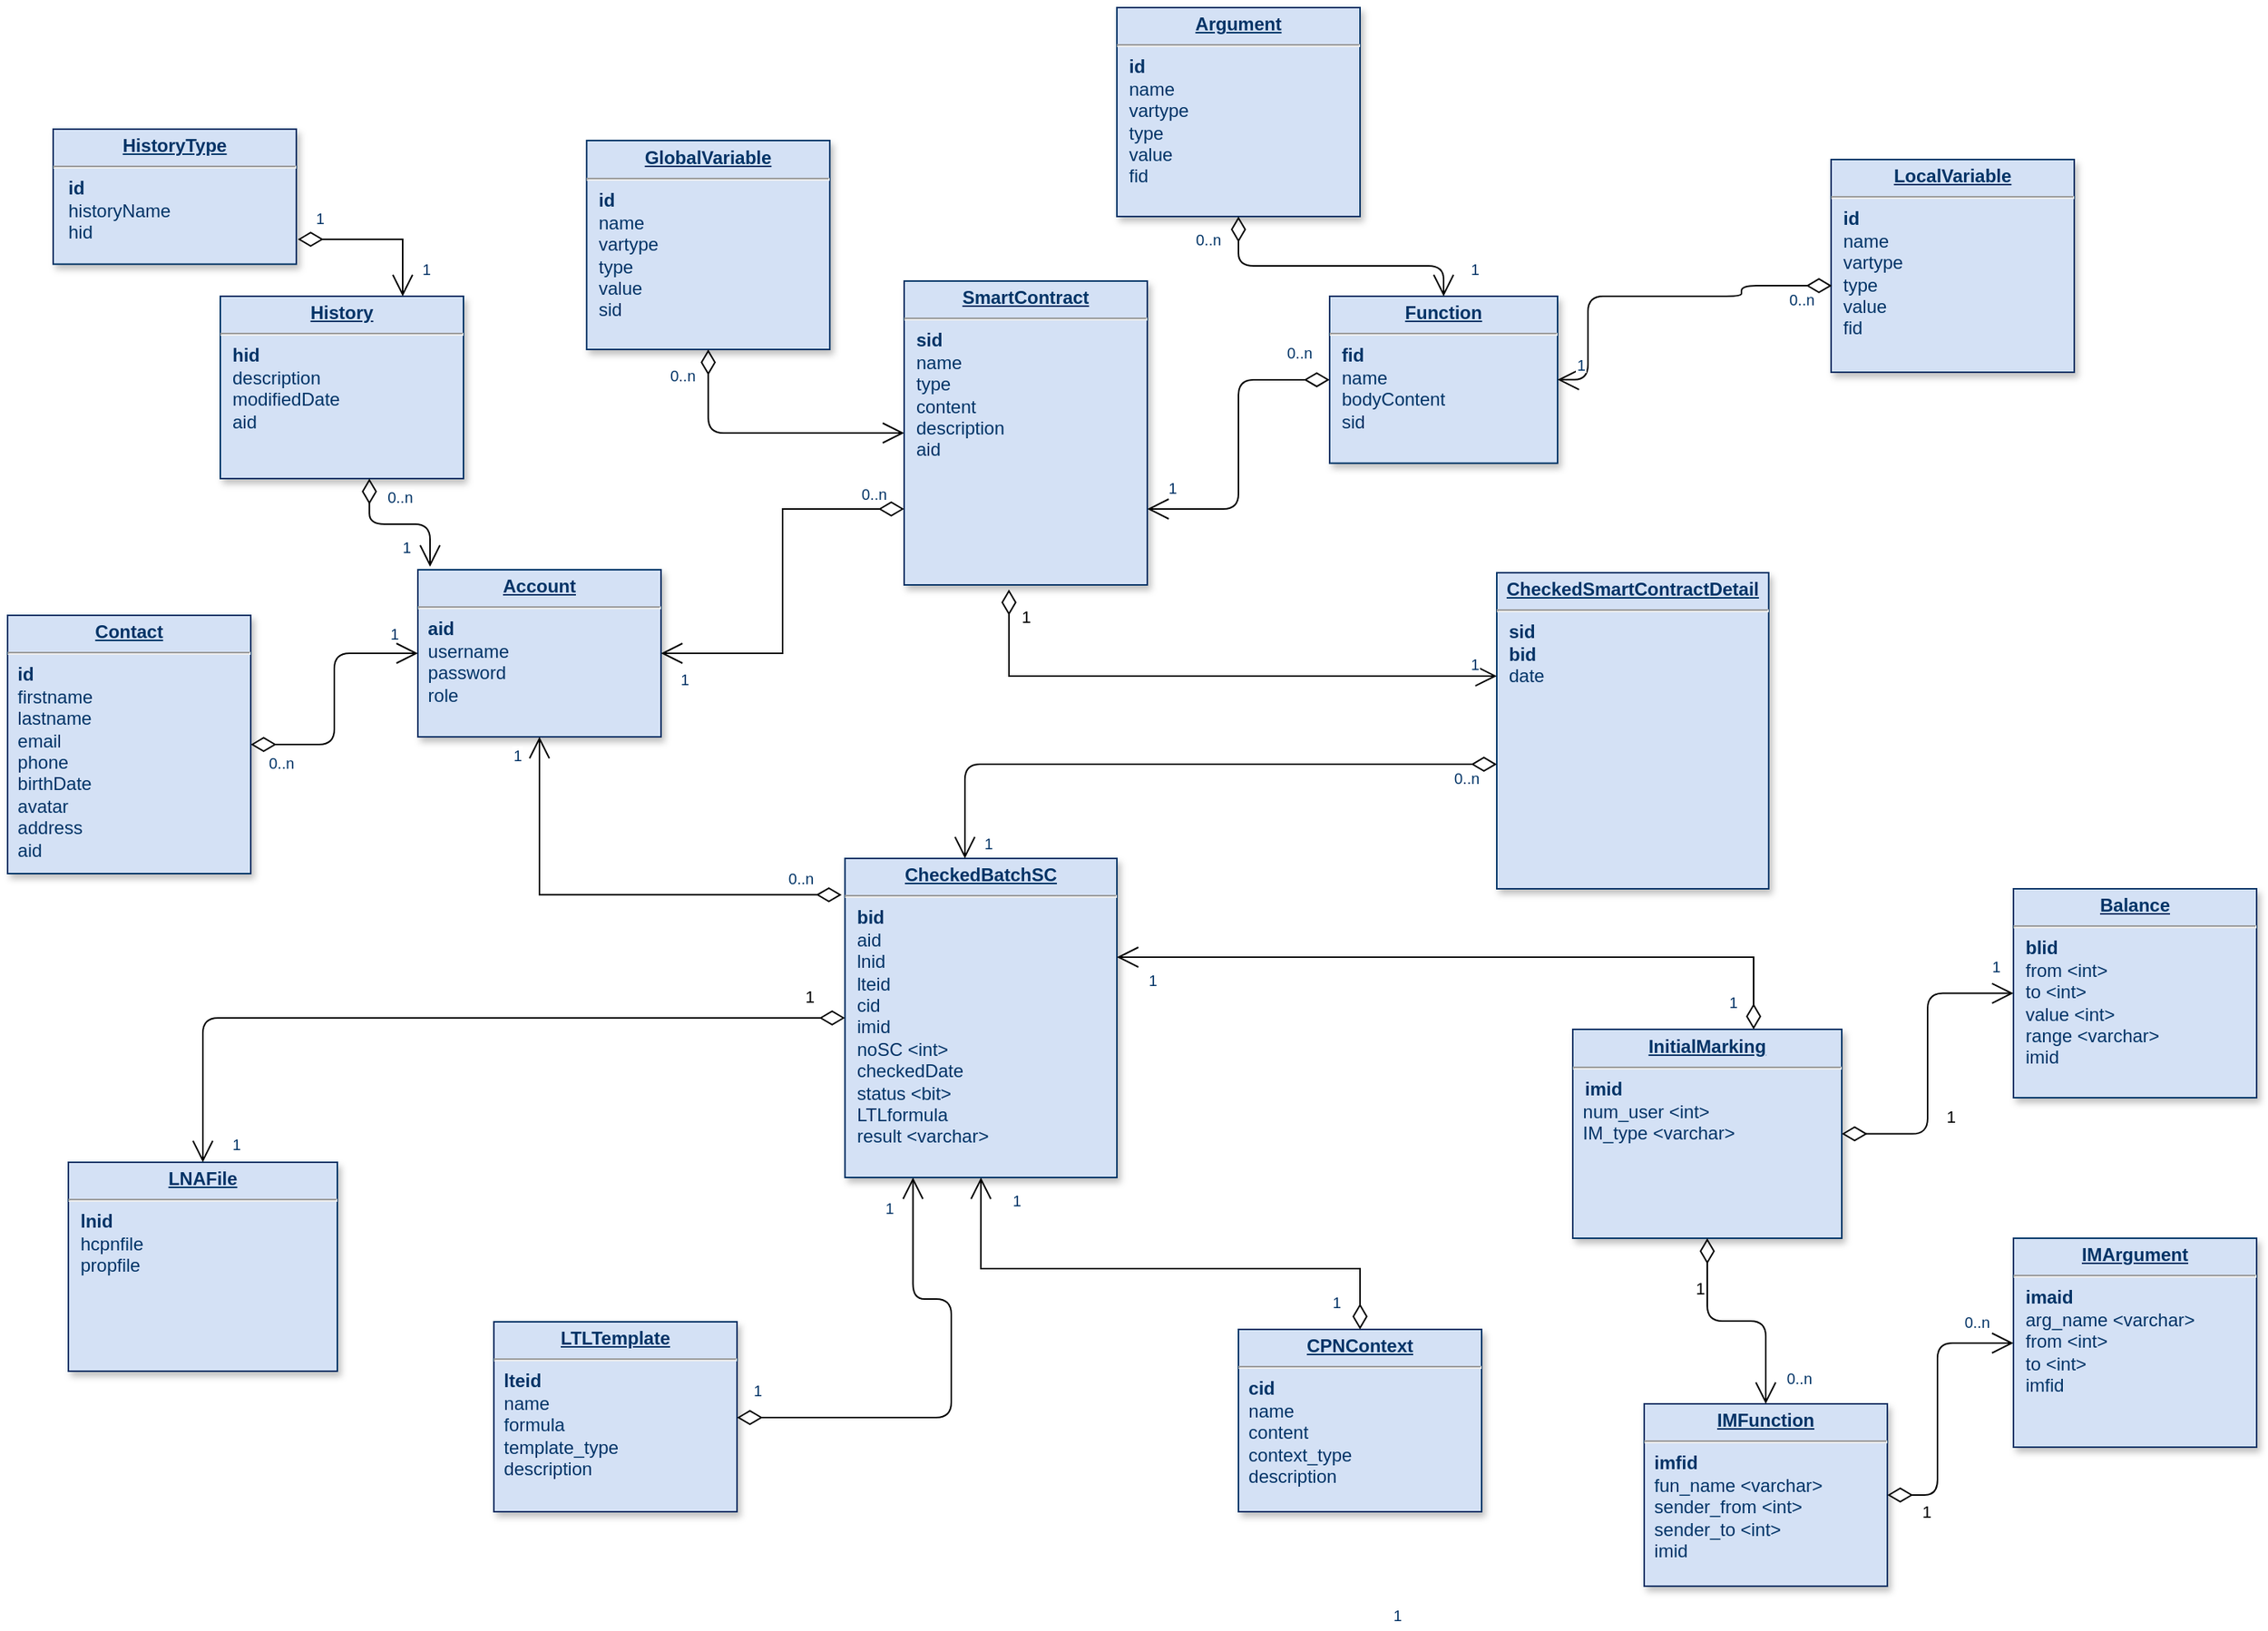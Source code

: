 <mxfile version="15.5.2" type="device"><diagram name="Page-1" id="efa7a0a1-bf9b-a30e-e6df-94a7791c09e9"><mxGraphModel dx="1673" dy="867" grid="1" gridSize="10" guides="1" tooltips="1" connect="1" arrows="1" fold="1" page="1" pageScale="1" pageWidth="826" pageHeight="1169" background="none" math="0" shadow="0"><root><mxCell id="0"/><mxCell id="1" parent="0"/><mxCell id="20" value="&lt;p style=&quot;margin: 0px ; margin-top: 4px ; text-align: center ; text-decoration: underline&quot;&gt;&lt;strong&gt;LTLTemplate&lt;/strong&gt;&lt;/p&gt;&lt;hr&gt;&lt;div&gt;&lt;b&gt;&amp;nbsp; lteid&lt;/b&gt;&lt;/div&gt;&lt;div&gt;&amp;nbsp; name&lt;/div&gt;&lt;div&gt;&amp;nbsp; formula&lt;/div&gt;&lt;div&gt;&amp;nbsp; template_type&lt;/div&gt;&lt;div&gt;&amp;nbsp; description&lt;/div&gt;" style="verticalAlign=top;align=left;overflow=fill;fontSize=12;fontFamily=Helvetica;html=1;strokeColor=#003366;shadow=1;fillColor=#D4E1F5;fontColor=#003366" parent="1" vertex="1"><mxGeometry x="370" y="875.0" width="160" height="125" as="geometry"/></mxCell><mxCell id="21" value="&lt;p style=&quot;margin: 0px ; margin-top: 4px ; text-align: center ; text-decoration: underline&quot;&gt;&lt;strong&gt;Account&lt;/strong&gt;&lt;/p&gt;&lt;hr&gt;&lt;div&gt;&amp;nbsp; &lt;b&gt;aid&lt;/b&gt;&lt;/div&gt;&lt;div&gt;&amp;nbsp; username&lt;/div&gt;&lt;div&gt;&amp;nbsp; password&lt;/div&gt;&lt;div&gt;&amp;nbsp; role&lt;br&gt;&lt;/div&gt;" style="verticalAlign=top;align=left;overflow=fill;fontSize=12;fontFamily=Helvetica;html=1;strokeColor=#003366;shadow=1;fillColor=#D4E1F5;fontColor=#003366" parent="1" vertex="1"><mxGeometry x="320" y="380" width="160" height="110" as="geometry"/></mxCell><mxCell id="25" value="&lt;p style=&quot;margin: 0px ; margin-top: 4px ; text-align: center ; text-decoration: underline&quot;&gt;&lt;strong&gt;Contact&lt;/strong&gt;&lt;/p&gt;&lt;hr&gt;&lt;div&gt;&amp;nbsp;&lt;b&gt; id&lt;/b&gt;&lt;/div&gt;&lt;div&gt;&amp;nbsp; firstname&lt;/div&gt;&lt;div&gt;&amp;nbsp; lastname&lt;/div&gt;&lt;div&gt;&amp;nbsp; email&lt;/div&gt;&lt;div&gt;&amp;nbsp; phone&lt;/div&gt;&lt;div&gt;&amp;nbsp; birthDate&lt;/div&gt;&lt;div&gt;&amp;nbsp; avatar&lt;/div&gt;&lt;div&gt;&amp;nbsp; address&lt;/div&gt;&lt;div&gt;&amp;nbsp; aid&lt;br&gt;&lt;/div&gt;" style="verticalAlign=top;align=left;overflow=fill;fontSize=12;fontFamily=Helvetica;html=1;strokeColor=#003366;shadow=1;fillColor=#D4E1F5;fontColor=#003366" parent="1" vertex="1"><mxGeometry x="50" y="410" width="160" height="170" as="geometry"/></mxCell><mxCell id="27" value="&lt;p style=&quot;margin: 0px ; margin-top: 4px ; text-align: center ; text-decoration: underline&quot;&gt;&lt;strong&gt;CPNContext&lt;br&gt;&lt;/strong&gt;&lt;/p&gt;&lt;hr&gt;&lt;div&gt;&amp;nbsp; &lt;b&gt;cid&lt;/b&gt;&lt;/div&gt;&lt;div&gt;&amp;nbsp; name&lt;/div&gt;&lt;div&gt;&amp;nbsp; content&lt;/div&gt;&lt;div&gt;&amp;nbsp; context_type&lt;/div&gt;&lt;div&gt;&amp;nbsp; description&lt;/div&gt;" style="verticalAlign=top;align=left;overflow=fill;fontSize=12;fontFamily=Helvetica;html=1;strokeColor=#003366;shadow=1;fillColor=#D4E1F5;fontColor=#003366" parent="1" vertex="1"><mxGeometry x="860" y="880" width="160" height="120" as="geometry"/></mxCell><mxCell id="28" value="&lt;p style=&quot;margin: 0px ; margin-top: 4px ; text-align: center ; text-decoration: underline&quot;&gt;&lt;strong&gt;HistoryType&lt;br&gt;&lt;/strong&gt;&lt;/p&gt;&lt;hr&gt;&lt;div&gt;&amp;nbsp;&amp;nbsp; &lt;b&gt;id&lt;/b&gt;&lt;/div&gt;&lt;div&gt;&amp;nbsp;&amp;nbsp; historyName&lt;/div&gt;&lt;div&gt;&amp;nbsp;&amp;nbsp; hid&lt;br&gt;&lt;/div&gt;" style="verticalAlign=top;align=left;overflow=fill;fontSize=12;fontFamily=Helvetica;html=1;strokeColor=#003366;shadow=1;fillColor=#D4E1F5;fontColor=#003366" parent="1" vertex="1"><mxGeometry x="80" y="90" width="160" height="88.84" as="geometry"/></mxCell><mxCell id="29" value="&lt;p style=&quot;margin: 0px ; margin-top: 4px ; text-align: center ; text-decoration: underline&quot;&gt;&lt;strong&gt;CheckedSmartContractDetail&lt;br&gt;&lt;/strong&gt;&lt;/p&gt;&lt;hr&gt;&lt;p style=&quot;margin: 0px ; margin-left: 8px&quot;&gt;&lt;b&gt;&lt;span&gt;sid&lt;/span&gt;&lt;br&gt;&lt;/b&gt;&lt;/p&gt;&lt;p style=&quot;margin: 0px 0px 0px 8px&quot;&gt;&lt;span&gt;&lt;b&gt;bid&lt;/b&gt;&lt;/span&gt;&lt;br&gt;&lt;/p&gt;&lt;p style=&quot;margin: 0px 0px 0px 8px&quot;&gt;&lt;span&gt;date&lt;/span&gt;&lt;/p&gt;&lt;p style=&quot;margin: 0px ; margin-left: 8px&quot;&gt;&lt;br&gt;&lt;/p&gt;&lt;p style=&quot;margin: 0px ; margin-left: 8px&quot;&gt;&lt;br&gt;&lt;/p&gt;" style="verticalAlign=top;align=left;overflow=fill;fontSize=12;fontFamily=Helvetica;html=1;strokeColor=#003366;shadow=1;fillColor=#D4E1F5;fontColor=#003366" parent="1" vertex="1"><mxGeometry x="1030" y="381.96" width="178.92" height="208.04" as="geometry"/></mxCell><mxCell id="31" value="&lt;p style=&quot;margin: 0px ; margin-top: 4px ; text-align: center ; text-decoration: underline&quot;&gt;&lt;strong&gt;GlobalVariable&lt;/strong&gt;&lt;/p&gt;&lt;hr&gt;&lt;p style=&quot;margin: 0px ; margin-left: 8px&quot;&gt;&lt;b&gt;id&lt;/b&gt;&lt;/p&gt;&lt;p style=&quot;margin: 0px ; margin-left: 8px&quot;&gt;name&lt;/p&gt;&lt;p style=&quot;margin: 0px ; margin-left: 8px&quot;&gt;vartype&lt;/p&gt;&lt;p style=&quot;margin: 0px ; margin-left: 8px&quot;&gt;type&lt;/p&gt;&lt;p style=&quot;margin: 0px ; margin-left: 8px&quot;&gt;value&lt;/p&gt;&lt;p style=&quot;margin: 0px ; margin-left: 8px&quot;&gt;sid&lt;br&gt;&lt;/p&gt;" style="verticalAlign=top;align=left;overflow=fill;fontSize=12;fontFamily=Helvetica;html=1;strokeColor=#003366;shadow=1;fillColor=#D4E1F5;fontColor=#003366" parent="1" vertex="1"><mxGeometry x="431.08" y="97.5" width="160" height="137.5" as="geometry"/></mxCell><mxCell id="32" value="&lt;p style=&quot;margin: 0px ; margin-top: 4px ; text-align: center ; text-decoration: underline&quot;&gt;&lt;strong&gt;LocalVariable&lt;/strong&gt;&lt;/p&gt;&lt;hr&gt;&lt;p style=&quot;margin: 0px ; margin-left: 8px&quot;&gt;&lt;b&gt;id&lt;/b&gt;&lt;/p&gt;&lt;p style=&quot;margin: 0px ; margin-left: 8px&quot;&gt;name&lt;/p&gt;&lt;p style=&quot;margin: 0px ; margin-left: 8px&quot;&gt;vartype&lt;/p&gt;&lt;p style=&quot;margin: 0px ; margin-left: 8px&quot;&gt;type&lt;/p&gt;&lt;p style=&quot;margin: 0px ; margin-left: 8px&quot;&gt;value&lt;/p&gt;&lt;p style=&quot;margin: 0px ; margin-left: 8px&quot;&gt;fid&lt;/p&gt;" style="verticalAlign=top;align=left;overflow=fill;fontSize=12;fontFamily=Helvetica;html=1;strokeColor=#003366;shadow=1;fillColor=#D4E1F5;fontColor=#003366" parent="1" vertex="1"><mxGeometry x="1250" y="110.0" width="160" height="140" as="geometry"/></mxCell><mxCell id="33" value="&lt;p style=&quot;margin: 0px ; margin-top: 4px ; text-align: center ; text-decoration: underline&quot;&gt;&lt;strong&gt;Function&lt;/strong&gt;&lt;/p&gt;&lt;hr&gt;&lt;p style=&quot;margin: 0px ; margin-left: 8px&quot;&gt;&lt;b&gt;fid&lt;/b&gt;&lt;/p&gt;&lt;p style=&quot;margin: 0px ; margin-left: 8px&quot;&gt;name&lt;/p&gt;&lt;p style=&quot;margin: 0px ; margin-left: 8px&quot;&gt;bodyContent&lt;/p&gt;&lt;p style=&quot;margin: 0px ; margin-left: 8px&quot;&gt;sid &lt;br&gt;&lt;/p&gt;" style="verticalAlign=top;align=left;overflow=fill;fontSize=12;fontFamily=Helvetica;html=1;strokeColor=#003366;shadow=1;fillColor=#D4E1F5;fontColor=#003366" parent="1" vertex="1"><mxGeometry x="920" y="200" width="150" height="109.86" as="geometry"/></mxCell><mxCell id="34" value="&lt;p style=&quot;margin: 0px ; margin-top: 4px ; text-align: center ; text-decoration: underline&quot;&gt;&lt;strong&gt;History&lt;/strong&gt;&lt;/p&gt;&lt;hr&gt;&lt;p style=&quot;margin: 0px ; margin-left: 8px&quot;&gt;&lt;b&gt;hid&lt;/b&gt;&lt;/p&gt;&lt;p style=&quot;margin: 0px ; margin-left: 8px&quot;&gt;description&lt;/p&gt;&lt;p style=&quot;margin: 0px ; margin-left: 8px&quot;&gt;modifiedDate&lt;/p&gt;&lt;p style=&quot;margin: 0px ; margin-left: 8px&quot;&gt;aid&lt;br&gt;&lt;/p&gt;" style="verticalAlign=top;align=left;overflow=fill;fontSize=12;fontFamily=Helvetica;html=1;strokeColor=#003366;shadow=1;fillColor=#D4E1F5;fontColor=#003366" parent="1" vertex="1"><mxGeometry x="190" y="200" width="160" height="120" as="geometry"/></mxCell><mxCell id="48" value="" style="endArrow=open;endSize=12;startArrow=diamondThin;startSize=14;startFill=0;edgeStyle=orthogonalEdgeStyle;rounded=0;entryX=0.5;entryY=1;entryDx=0;entryDy=0;" parent="1" source="27" target="snxH7PvsE-NsUcko8Hkh-101" edge="1"><mxGeometry x="769.36" y="450" as="geometry"><mxPoint x="769.36" y="450" as="sourcePoint"/><mxPoint x="691" y="820" as="targetPoint"/><Array as="points"><mxPoint x="940" y="840"/><mxPoint x="691" y="840"/></Array></mxGeometry></mxCell><mxCell id="49" value="1" style="resizable=0;align=left;verticalAlign=top;labelBackgroundColor=#ffffff;fontSize=10;strokeColor=#003366;shadow=1;fillColor=#D4E1F5;fontColor=#003366" parent="48" connectable="0" vertex="1"><mxGeometry x="-1" relative="1" as="geometry"><mxPoint x="-20" y="-30" as="offset"/></mxGeometry></mxCell><mxCell id="50" value="1" style="resizable=0;align=right;verticalAlign=top;labelBackgroundColor=#ffffff;fontSize=10;strokeColor=#003366;shadow=1;fillColor=#D4E1F5;fontColor=#003366" parent="48" connectable="0" vertex="1"><mxGeometry x="1" relative="1" as="geometry"><mxPoint x="28" y="3" as="offset"/></mxGeometry></mxCell><mxCell id="63" value="" style="endArrow=open;endSize=12;startArrow=diamondThin;startSize=14;startFill=0;edgeStyle=orthogonalEdgeStyle;entryX=1;entryY=0.75;entryDx=0;entryDy=0;" parent="1" source="33" target="nOqhkmewOGSFipWBsdj--130" edge="1"><mxGeometry x="479.36" y="790" as="geometry"><mxPoint x="479.36" y="790" as="sourcePoint"/><mxPoint x="639.36" y="790" as="targetPoint"/></mxGeometry></mxCell><mxCell id="64" value="0..n" style="resizable=0;align=left;verticalAlign=top;labelBackgroundColor=#ffffff;fontSize=10;strokeColor=#003366;shadow=1;fillColor=#D4E1F5;fontColor=#003366" parent="63" connectable="0" vertex="1"><mxGeometry x="-1" relative="1" as="geometry"><mxPoint x="-30" y="-30" as="offset"/></mxGeometry></mxCell><mxCell id="65" value="1" style="resizable=0;align=right;verticalAlign=top;labelBackgroundColor=#ffffff;fontSize=10;strokeColor=#003366;shadow=1;fillColor=#D4E1F5;fontColor=#003366" parent="63" connectable="0" vertex="1"><mxGeometry x="1" relative="1" as="geometry"><mxPoint x="-11.08" as="offset"/></mxGeometry></mxCell><mxCell id="66" value="" style="endArrow=open;endSize=12;startArrow=diamondThin;startSize=14;startFill=0;edgeStyle=orthogonalEdgeStyle;entryX=1;entryY=0.5;entryDx=0;entryDy=0;exitX=0.003;exitY=0.593;exitDx=0;exitDy=0;exitPerimeter=0;" parent="1" source="32" target="33" edge="1"><mxGeometry x="469.36" y="526.16" as="geometry"><mxPoint x="1090" y="310" as="sourcePoint"/><mxPoint x="980" y="1061.16" as="targetPoint"/><Array as="points"><mxPoint x="1191" y="200"/><mxPoint x="1090" y="200"/><mxPoint x="1090" y="255"/></Array></mxGeometry></mxCell><mxCell id="67" value="0..n" style="resizable=0;align=left;verticalAlign=top;labelBackgroundColor=#ffffff;fontSize=10;strokeColor=#003366;shadow=1;fillColor=#D4E1F5;fontColor=#003366" parent="66" connectable="0" vertex="1"><mxGeometry x="-1" relative="1" as="geometry"><mxPoint x="-30" y="-3" as="offset"/></mxGeometry></mxCell><mxCell id="68" value="1" style="resizable=0;align=right;verticalAlign=top;labelBackgroundColor=#ffffff;fontSize=10;strokeColor=#003366;shadow=1;fillColor=#D4E1F5;fontColor=#003366" parent="66" connectable="0" vertex="1"><mxGeometry x="1" relative="1" as="geometry"><mxPoint x="20" y="-22" as="offset"/></mxGeometry></mxCell><mxCell id="75" value="" style="endArrow=open;endSize=12;startArrow=diamondThin;startSize=14;startFill=0;edgeStyle=orthogonalEdgeStyle;exitX=0.5;exitY=1;exitDx=0;exitDy=0;" parent="1" source="31" target="nOqhkmewOGSFipWBsdj--130" edge="1"><mxGeometry x="1079.36" y="560" as="geometry"><mxPoint x="480" y="250" as="sourcePoint"/><mxPoint x="770" y="700" as="targetPoint"/><Array as="points"><mxPoint x="511" y="290"/></Array></mxGeometry></mxCell><mxCell id="76" value="0..n" style="resizable=0;align=left;verticalAlign=top;labelBackgroundColor=#ffffff;fontSize=10;strokeColor=#003366;shadow=1;fillColor=#D4E1F5;fontColor=#003366" parent="75" connectable="0" vertex="1"><mxGeometry x="-1" relative="1" as="geometry"><mxPoint x="-27" y="5" as="offset"/></mxGeometry></mxCell><mxCell id="77" value="1" style="resizable=0;align=right;verticalAlign=top;labelBackgroundColor=#ffffff;fontSize=10;strokeColor=#003366;shadow=1;fillColor=#D4E1F5;fontColor=#003366" parent="75" connectable="0" vertex="1"><mxGeometry x="1" relative="1" as="geometry"><mxPoint x="20" as="offset"/></mxGeometry></mxCell><mxCell id="90" value="" style="endArrow=open;endSize=12;startArrow=diamondThin;startSize=14;startFill=0;edgeStyle=orthogonalEdgeStyle" parent="1" source="25" target="21" edge="1"><mxGeometry x="620" y="340" as="geometry"><mxPoint x="620" y="340" as="sourcePoint"/><mxPoint x="780" y="340" as="targetPoint"/></mxGeometry></mxCell><mxCell id="91" value="0..n" style="resizable=0;align=left;verticalAlign=top;labelBackgroundColor=#ffffff;fontSize=10;strokeColor=#003366;shadow=1;fillColor=#D4E1F5;fontColor=#003366" parent="90" connectable="0" vertex="1"><mxGeometry x="-1" relative="1" as="geometry"><mxPoint x="10" as="offset"/></mxGeometry></mxCell><mxCell id="92" value="1" style="resizable=0;align=right;verticalAlign=top;labelBackgroundColor=#ffffff;fontSize=10;strokeColor=#003366;shadow=1;fillColor=#D4E1F5;fontColor=#003366" parent="90" connectable="0" vertex="1"><mxGeometry x="1" relative="1" as="geometry"><mxPoint x="-11" y="-25" as="offset"/></mxGeometry></mxCell><mxCell id="99" value="" style="endArrow=open;endSize=12;startArrow=diamondThin;startSize=14;startFill=0;edgeStyle=orthogonalEdgeStyle;entryX=0.25;entryY=1;entryDx=0;entryDy=0;" parent="1" target="snxH7PvsE-NsUcko8Hkh-101" edge="1"><mxGeometry x="369.36" y="360" as="geometry"><mxPoint x="530" y="938" as="sourcePoint"/><mxPoint x="660" y="820" as="targetPoint"/><Array as="points"><mxPoint x="671" y="938"/><mxPoint x="671" y="860"/><mxPoint x="646" y="860"/></Array></mxGeometry></mxCell><mxCell id="100" value="1" style="resizable=0;align=left;verticalAlign=top;labelBackgroundColor=#ffffff;fontSize=10;strokeColor=#003366;shadow=1;fillColor=#D4E1F5;fontColor=#003366" parent="99" connectable="0" vertex="1"><mxGeometry x="-1" relative="1" as="geometry"><mxPoint x="9" y="-30" as="offset"/></mxGeometry></mxCell><mxCell id="101" value="1" style="resizable=0;align=right;verticalAlign=top;labelBackgroundColor=#ffffff;fontSize=10;strokeColor=#003366;shadow=1;fillColor=#D4E1F5;fontColor=#003366" parent="99" connectable="0" vertex="1"><mxGeometry x="1" relative="1" as="geometry"><mxPoint x="-11" y="8" as="offset"/></mxGeometry></mxCell><mxCell id="nOqhkmewOGSFipWBsdj--115" value="" style="endArrow=open;endSize=12;startArrow=diamondThin;startSize=14;startFill=0;edgeStyle=orthogonalEdgeStyle;rounded=0;entryX=0.5;entryY=1;entryDx=0;entryDy=0;exitX=-0.012;exitY=0.114;exitDx=0;exitDy=0;exitPerimeter=0;" parent="1" source="snxH7PvsE-NsUcko8Hkh-101" target="21" edge="1"><mxGeometry x="779.36" y="460" as="geometry"><mxPoint x="590" y="550" as="sourcePoint"/><mxPoint x="890" y="530" as="targetPoint"/><Array as="points"><mxPoint x="400" y="594"/></Array></mxGeometry></mxCell><mxCell id="nOqhkmewOGSFipWBsdj--116" value="0..n" style="resizable=0;align=left;verticalAlign=top;labelBackgroundColor=#ffffff;fontSize=10;strokeColor=#003366;shadow=1;fillColor=#D4E1F5;fontColor=#003366" parent="nOqhkmewOGSFipWBsdj--115" connectable="0" vertex="1"><mxGeometry x="-1" relative="1" as="geometry"><mxPoint x="-37" y="-23" as="offset"/></mxGeometry></mxCell><mxCell id="nOqhkmewOGSFipWBsdj--117" value="1" style="resizable=0;align=right;verticalAlign=top;labelBackgroundColor=#ffffff;fontSize=10;strokeColor=#003366;shadow=1;fillColor=#D4E1F5;fontColor=#003366" parent="nOqhkmewOGSFipWBsdj--115" connectable="0" vertex="1"><mxGeometry x="1" relative="1" as="geometry"><mxPoint x="-10" as="offset"/></mxGeometry></mxCell><mxCell id="nOqhkmewOGSFipWBsdj--118" value="" style="endArrow=open;endSize=12;startArrow=diamondThin;startSize=14;startFill=0;edgeStyle=orthogonalEdgeStyle;rounded=0;exitX=1.006;exitY=0.816;exitDx=0;exitDy=0;exitPerimeter=0;entryX=0.75;entryY=0;entryDx=0;entryDy=0;" parent="1" source="28" target="34" edge="1"><mxGeometry x="429.36" y="834" as="geometry"><mxPoint x="510" y="899" as="sourcePoint"/><mxPoint x="220" y="190" as="targetPoint"/></mxGeometry></mxCell><mxCell id="nOqhkmewOGSFipWBsdj--119" value="1" style="resizable=0;align=left;verticalAlign=top;labelBackgroundColor=#ffffff;fontSize=10;strokeColor=#003366;shadow=1;fillColor=#D4E1F5;fontColor=#003366" parent="nOqhkmewOGSFipWBsdj--118" connectable="0" vertex="1"><mxGeometry x="-1" relative="1" as="geometry"><mxPoint x="10" y="-26.16" as="offset"/></mxGeometry></mxCell><mxCell id="nOqhkmewOGSFipWBsdj--120" value="1" style="resizable=0;align=right;verticalAlign=top;labelBackgroundColor=#ffffff;fontSize=10;strokeColor=#003366;shadow=1;fillColor=#D4E1F5;fontColor=#003366" parent="nOqhkmewOGSFipWBsdj--118" connectable="0" vertex="1"><mxGeometry x="1" relative="1" as="geometry"><mxPoint x="20" y="-30" as="offset"/></mxGeometry></mxCell><mxCell id="nOqhkmewOGSFipWBsdj--121" value="&lt;p style=&quot;margin: 0px ; margin-top: 4px ; text-align: center ; text-decoration: underline&quot;&gt;&lt;strong&gt;Argument&lt;/strong&gt;&lt;/p&gt;&lt;hr&gt;&lt;p style=&quot;margin: 0px ; margin-left: 8px&quot;&gt;&lt;b&gt;id&lt;/b&gt;&lt;/p&gt;&lt;p style=&quot;margin: 0px ; margin-left: 8px&quot;&gt;name&lt;/p&gt;&lt;p style=&quot;margin: 0px ; margin-left: 8px&quot;&gt;vartype&lt;/p&gt;&lt;p style=&quot;margin: 0px ; margin-left: 8px&quot;&gt;type&lt;/p&gt;&lt;p style=&quot;margin: 0px ; margin-left: 8px&quot;&gt;value&lt;/p&gt;&lt;p style=&quot;margin: 0px ; margin-left: 8px&quot;&gt;fid&lt;br&gt;&lt;/p&gt;" style="verticalAlign=top;align=left;overflow=fill;fontSize=12;fontFamily=Helvetica;html=1;strokeColor=#003366;shadow=1;fillColor=#D4E1F5;fontColor=#003366" parent="1" vertex="1"><mxGeometry x="780" y="10" width="160" height="137.5" as="geometry"/></mxCell><mxCell id="nOqhkmewOGSFipWBsdj--122" value="" style="endArrow=open;endSize=12;startArrow=diamondThin;startSize=14;startFill=0;edgeStyle=orthogonalEdgeStyle;exitX=0.5;exitY=1;exitDx=0;exitDy=0;entryX=0.5;entryY=0;entryDx=0;entryDy=0;" parent="1" source="nOqhkmewOGSFipWBsdj--121" edge="1" target="33"><mxGeometry x="1089.36" y="570" as="geometry"><mxPoint x="930" y="971.3" as="sourcePoint"/><mxPoint x="945" y="290" as="targetPoint"/><Array as="points"><mxPoint x="860" y="180"/><mxPoint x="995" y="180"/></Array></mxGeometry></mxCell><mxCell id="nOqhkmewOGSFipWBsdj--123" value="0..n" style="resizable=0;align=left;verticalAlign=top;labelBackgroundColor=#ffffff;fontSize=10;strokeColor=#003366;shadow=1;fillColor=#D4E1F5;fontColor=#003366" parent="nOqhkmewOGSFipWBsdj--122" connectable="0" vertex="1"><mxGeometry x="-1" relative="1" as="geometry"><mxPoint x="-30" y="3" as="offset"/></mxGeometry></mxCell><mxCell id="nOqhkmewOGSFipWBsdj--124" value="1" style="resizable=0;align=right;verticalAlign=top;labelBackgroundColor=#ffffff;fontSize=10;strokeColor=#003366;shadow=1;fillColor=#D4E1F5;fontColor=#003366" parent="nOqhkmewOGSFipWBsdj--122" connectable="0" vertex="1"><mxGeometry x="1" relative="1" as="geometry"><mxPoint x="25" y="-30" as="offset"/></mxGeometry></mxCell><mxCell id="nOqhkmewOGSFipWBsdj--130" value="&lt;p style=&quot;margin: 0px ; margin-top: 4px ; text-align: center ; text-decoration: underline&quot;&gt;&lt;strong&gt;SmartContract&lt;br&gt;&lt;/strong&gt;&lt;/p&gt;&lt;hr&gt;&lt;p style=&quot;margin: 0px ; margin-left: 8px&quot;&gt;&lt;b&gt;sid&lt;/b&gt;&lt;/p&gt;&lt;p style=&quot;margin: 0px ; margin-left: 8px&quot;&gt;name&lt;/p&gt;&lt;p style=&quot;margin: 0px ; margin-left: 8px&quot;&gt;type&lt;/p&gt;&lt;p style=&quot;margin: 0px ; margin-left: 8px&quot;&gt;content&lt;/p&gt;&lt;p style=&quot;margin: 0px ; margin-left: 8px&quot;&gt;description&lt;/p&gt;&lt;p style=&quot;margin: 0px ; margin-left: 8px&quot;&gt;aid&lt;/p&gt;" style="verticalAlign=top;align=left;overflow=fill;fontSize=12;fontFamily=Helvetica;html=1;strokeColor=#003366;shadow=1;fillColor=#D4E1F5;fontColor=#003366" parent="1" vertex="1"><mxGeometry x="640.0" y="190.0" width="160" height="200" as="geometry"/></mxCell><mxCell id="nOqhkmewOGSFipWBsdj--131" value="1" style="endArrow=open;endSize=12;startArrow=diamondThin;startSize=14;startFill=0;edgeStyle=orthogonalEdgeStyle;rounded=0;exitX=0.431;exitY=1.015;exitDx=0;exitDy=0;exitPerimeter=0;entryX=0;entryY=0.327;entryDx=0;entryDy=0;entryPerimeter=0;" parent="1" source="nOqhkmewOGSFipWBsdj--130" target="29" edge="1"><mxGeometry as="geometry"><mxPoint x="850" y="440" as="sourcePoint"/><mxPoint x="970" y="450" as="targetPoint"/><Array as="points"><mxPoint x="709" y="450"/></Array><mxPoint x="-149" y="-11" as="offset"/></mxGeometry></mxCell><mxCell id="nOqhkmewOGSFipWBsdj--133" value="1" style="resizable=0;align=right;verticalAlign=top;labelBackgroundColor=#ffffff;fontSize=10;strokeColor=#003366;shadow=1;fillColor=#D4E1F5;fontColor=#003366" parent="nOqhkmewOGSFipWBsdj--131" connectable="0" vertex="1"><mxGeometry x="1" relative="1" as="geometry"><mxPoint x="-10" y="-20" as="offset"/></mxGeometry></mxCell><mxCell id="nOqhkmewOGSFipWBsdj--138" value="1" style="resizable=0;align=right;verticalAlign=top;labelBackgroundColor=#ffffff;fontSize=10;strokeColor=#003366;shadow=1;fillColor=#D4E1F5;fontColor=#003366" parent="1" connectable="0" vertex="1"><mxGeometry x="720" y="399.86" as="geometry"><mxPoint x="101" y="-86" as="offset"/></mxGeometry></mxCell><mxCell id="nOqhkmewOGSFipWBsdj--139" value="" style="endArrow=open;endSize=12;startArrow=diamondThin;startSize=14;startFill=0;edgeStyle=orthogonalEdgeStyle;exitX=0.613;exitY=1;exitDx=0;exitDy=0;exitPerimeter=0;entryX=0.05;entryY=-0.018;entryDx=0;entryDy=0;entryPerimeter=0;" parent="1" source="34" target="21" edge="1"><mxGeometry x="630" y="350" as="geometry"><mxPoint x="190" y="365" as="sourcePoint"/><mxPoint x="400" y="385" as="targetPoint"/></mxGeometry></mxCell><mxCell id="nOqhkmewOGSFipWBsdj--140" value="0..n" style="resizable=0;align=left;verticalAlign=top;labelBackgroundColor=#ffffff;fontSize=10;strokeColor=#003366;shadow=1;fillColor=#D4E1F5;fontColor=#003366" parent="nOqhkmewOGSFipWBsdj--139" connectable="0" vertex="1"><mxGeometry x="-1" relative="1" as="geometry"><mxPoint x="10" as="offset"/></mxGeometry></mxCell><mxCell id="nOqhkmewOGSFipWBsdj--141" value="1" style="resizable=0;align=right;verticalAlign=top;labelBackgroundColor=#ffffff;fontSize=10;strokeColor=#003366;shadow=1;fillColor=#D4E1F5;fontColor=#003366" parent="nOqhkmewOGSFipWBsdj--139" connectable="0" vertex="1"><mxGeometry x="1" relative="1" as="geometry"><mxPoint x="-11" y="-25" as="offset"/></mxGeometry></mxCell><mxCell id="nOqhkmewOGSFipWBsdj--144" value="1" style="resizable=0;align=right;verticalAlign=top;labelBackgroundColor=#ffffff;fontSize=10;strokeColor=#003366;shadow=1;fillColor=#D4E1F5;fontColor=#003366" parent="1" connectable="0" vertex="1"><mxGeometry x="960.0" y="1070" as="geometry"><mxPoint x="9" y="-14" as="offset"/></mxGeometry></mxCell><mxCell id="snxH7PvsE-NsUcko8Hkh-101" value="&lt;p style=&quot;margin: 0px ; margin-top: 4px ; text-align: center ; text-decoration: underline&quot;&gt;&lt;strong&gt;CheckedBatchSC&lt;br&gt;&lt;/strong&gt;&lt;/p&gt;&lt;hr&gt;&lt;p style=&quot;margin: 0px ; margin-left: 8px&quot;&gt;&lt;b&gt;bid&lt;/b&gt;&lt;/p&gt;&lt;p style=&quot;margin: 0px ; margin-left: 8px&quot;&gt;aid&lt;/p&gt;&lt;p style=&quot;margin: 0px ; margin-left: 8px&quot;&gt;lnid&lt;br&gt;&lt;/p&gt;&lt;p style=&quot;margin: 0px 0px 0px 8px&quot;&gt;lteid&lt;br&gt;&lt;/p&gt;&lt;p style=&quot;margin: 0px 0px 0px 8px&quot;&gt;cid&lt;/p&gt;&lt;p style=&quot;margin: 0px 0px 0px 8px&quot;&gt;imid&lt;br&gt;&lt;/p&gt;&lt;p style=&quot;margin: 0px 0px 0px 8px&quot;&gt;noSC &amp;lt;int&amp;gt;&lt;/p&gt;&lt;p style=&quot;margin: 0px ; margin-left: 8px&quot;&gt;checkedDate&lt;/p&gt;&lt;p style=&quot;margin: 0px 0px 0px 8px&quot;&gt;status &amp;lt;bit&amp;gt;&lt;/p&gt;&lt;p style=&quot;margin: 0px 0px 0px 8px&quot;&gt;LTLformula&lt;/p&gt;&lt;p style=&quot;margin: 0px 0px 0px 8px&quot;&gt;result &amp;lt;varchar&amp;gt;&lt;/p&gt;&lt;p style=&quot;margin: 0px ; margin-left: 8px&quot;&gt;&lt;br&gt;&lt;/p&gt;&lt;p style=&quot;margin: 0px ; margin-left: 8px&quot;&gt;&lt;br&gt;&lt;/p&gt;" style="verticalAlign=top;align=left;overflow=fill;fontSize=12;fontFamily=Helvetica;html=1;strokeColor=#003366;shadow=1;fillColor=#D4E1F5;fontColor=#003366" parent="1" vertex="1"><mxGeometry x="601.08" y="570" width="178.92" height="210" as="geometry"/></mxCell><mxCell id="XXDDiiqIPoG1aPSEpIpi-101" value="" style="endArrow=open;endSize=12;startArrow=diamondThin;startSize=14;startFill=0;edgeStyle=orthogonalEdgeStyle;rounded=0;entryX=1;entryY=0.5;entryDx=0;entryDy=0;exitX=0;exitY=0.75;exitDx=0;exitDy=0;" parent="1" source="nOqhkmewOGSFipWBsdj--130" target="21" edge="1"><mxGeometry x="789.36" y="470" as="geometry"><mxPoint x="690.5" y="541.96" as="sourcePoint"/><mxPoint x="730" y="400.0" as="targetPoint"/></mxGeometry></mxCell><mxCell id="XXDDiiqIPoG1aPSEpIpi-102" value="0..n" style="resizable=0;align=left;verticalAlign=top;labelBackgroundColor=#ffffff;fontSize=10;strokeColor=#003366;shadow=1;fillColor=#D4E1F5;fontColor=#003366" parent="XXDDiiqIPoG1aPSEpIpi-101" connectable="0" vertex="1"><mxGeometry x="-1" relative="1" as="geometry"><mxPoint x="-30" y="-22" as="offset"/></mxGeometry></mxCell><mxCell id="XXDDiiqIPoG1aPSEpIpi-103" value="1" style="resizable=0;align=right;verticalAlign=top;labelBackgroundColor=#ffffff;fontSize=10;strokeColor=#003366;shadow=1;fillColor=#D4E1F5;fontColor=#003366" parent="XXDDiiqIPoG1aPSEpIpi-101" connectable="0" vertex="1"><mxGeometry x="1" relative="1" as="geometry"><mxPoint x="20" y="5" as="offset"/></mxGeometry></mxCell><mxCell id="XXDDiiqIPoG1aPSEpIpi-104" value="&lt;p style=&quot;margin: 0px ; margin-top: 4px ; text-align: center ; text-decoration: underline&quot;&gt;&lt;strong&gt;InitialMarking&lt;/strong&gt;&lt;/p&gt;&lt;hr&gt;&lt;p style=&quot;margin: 0px ; margin-left: 8px&quot;&gt;&lt;b&gt;imid&lt;/b&gt;&lt;/p&gt;&amp;nbsp; num_user &amp;lt;int&amp;gt;&amp;nbsp;&lt;br&gt;&amp;nbsp; IM_type &amp;lt;varchar&amp;gt;" style="verticalAlign=top;align=left;overflow=fill;fontSize=12;fontFamily=Helvetica;html=1;strokeColor=#003366;shadow=1;fillColor=#D4E1F5;fontColor=#003366" parent="1" vertex="1"><mxGeometry x="1080" y="682.5" width="177" height="137.5" as="geometry"/></mxCell><mxCell id="XXDDiiqIPoG1aPSEpIpi-105" value="&lt;p style=&quot;margin: 0px ; margin-top: 4px ; text-align: center ; text-decoration: underline&quot;&gt;&lt;strong&gt;LNAFile&lt;/strong&gt;&lt;/p&gt;&lt;hr&gt;&lt;p style=&quot;margin: 0px ; margin-left: 8px&quot;&gt;&lt;b&gt;lnid&lt;/b&gt;&lt;/p&gt;&lt;p style=&quot;margin: 0px ; margin-left: 8px&quot;&gt;hcpnfile&lt;/p&gt;&lt;p style=&quot;margin: 0px ; margin-left: 8px&quot;&gt;propfile&lt;/p&gt;" style="verticalAlign=top;align=left;overflow=fill;fontSize=12;fontFamily=Helvetica;html=1;strokeColor=#003366;shadow=1;fillColor=#D4E1F5;fontColor=#003366" parent="1" vertex="1"><mxGeometry x="90" y="770" width="177" height="137.5" as="geometry"/></mxCell><mxCell id="XXDDiiqIPoG1aPSEpIpi-106" value="1" style="endArrow=open;html=1;endSize=12;startArrow=diamondThin;startSize=14;startFill=0;edgeStyle=orthogonalEdgeStyle;align=left;verticalAlign=bottom;entryX=0.5;entryY=0;entryDx=0;entryDy=0;exitX=0;exitY=0.5;exitDx=0;exitDy=0;" parent="1" source="snxH7PvsE-NsUcko8Hkh-101" target="XXDDiiqIPoG1aPSEpIpi-105" edge="1"><mxGeometry x="-0.89" y="-5" relative="1" as="geometry"><mxPoint x="570" y="675" as="sourcePoint"/><mxPoint x="262" y="690" as="targetPoint"/><mxPoint as="offset"/><Array as="points"><mxPoint x="179" y="675"/></Array></mxGeometry></mxCell><mxCell id="XXDDiiqIPoG1aPSEpIpi-107" value="1" style="resizable=0;align=right;verticalAlign=top;labelBackgroundColor=#ffffff;fontSize=10;strokeColor=#003366;shadow=1;fillColor=#D4E1F5;fontColor=#003366" parent="1" connectable="0" vertex="1"><mxGeometry x="960" y="860.0" as="geometry"><mxPoint x="-755" y="-114" as="offset"/></mxGeometry></mxCell><mxCell id="wzUj5S_n3Igs3uCWFdBs-104" value="" style="endArrow=open;endSize=12;startArrow=diamondThin;startSize=14;startFill=0;edgeStyle=orthogonalEdgeStyle;rounded=0;" parent="1" source="XXDDiiqIPoG1aPSEpIpi-104" target="snxH7PvsE-NsUcko8Hkh-101" edge="1"><mxGeometry x="779.36" y="460" as="geometry"><mxPoint x="890" y="690" as="sourcePoint"/><mxPoint x="820" y="670" as="targetPoint"/><Array as="points"><mxPoint x="1199" y="635"/></Array></mxGeometry></mxCell><mxCell id="wzUj5S_n3Igs3uCWFdBs-105" value="1" style="resizable=0;align=left;verticalAlign=top;labelBackgroundColor=#ffffff;fontSize=10;strokeColor=#003366;shadow=1;fillColor=#D4E1F5;fontColor=#003366" parent="wzUj5S_n3Igs3uCWFdBs-104" connectable="0" vertex="1"><mxGeometry x="-1" relative="1" as="geometry"><mxPoint x="-18" y="-30" as="offset"/></mxGeometry></mxCell><mxCell id="wzUj5S_n3Igs3uCWFdBs-106" value="1" style="resizable=0;align=right;verticalAlign=top;labelBackgroundColor=#ffffff;fontSize=10;strokeColor=#003366;shadow=1;fillColor=#D4E1F5;fontColor=#003366" parent="wzUj5S_n3Igs3uCWFdBs-104" connectable="0" vertex="1"><mxGeometry x="1" relative="1" as="geometry"><mxPoint x="28" y="3" as="offset"/></mxGeometry></mxCell><mxCell id="uZ7P7av6B4FpgjgJblus-101" value="&lt;p style=&quot;margin: 0px ; margin-top: 4px ; text-align: center ; text-decoration: underline&quot;&gt;&lt;b&gt;IMFunction&lt;/b&gt;&lt;/p&gt;&lt;hr&gt;&lt;div&gt;&lt;b&gt;&amp;nbsp; imfid&lt;/b&gt;&lt;/div&gt;&lt;div&gt;&amp;nbsp; fun_name &amp;lt;varchar&amp;gt;&lt;/div&gt;&lt;div&gt;&amp;nbsp; sender_from &amp;lt;int&amp;gt;&lt;/div&gt;&lt;div&gt;&amp;nbsp; sender_to &amp;lt;int&amp;gt;&lt;/div&gt;&lt;div&gt;&amp;nbsp; imid&lt;/div&gt;" style="verticalAlign=top;align=left;overflow=fill;fontSize=12;fontFamily=Helvetica;html=1;strokeColor=#003366;shadow=1;fillColor=#D4E1F5;fontColor=#003366" vertex="1" parent="1"><mxGeometry x="1127" y="929" width="160" height="120" as="geometry"/></mxCell><mxCell id="uZ7P7av6B4FpgjgJblus-104" value="1" style="endArrow=open;html=1;endSize=12;startArrow=diamondThin;startSize=14;startFill=0;edgeStyle=orthogonalEdgeStyle;align=left;verticalAlign=bottom;entryX=0.5;entryY=0;entryDx=0;entryDy=0;" edge="1" parent="1" source="XXDDiiqIPoG1aPSEpIpi-104" target="uZ7P7av6B4FpgjgJblus-101"><mxGeometry x="-0.429" y="-10" relative="1" as="geometry"><mxPoint x="1200" y="740" as="sourcePoint"/><mxPoint x="1200" y="890" as="targetPoint"/><mxPoint as="offset"/></mxGeometry></mxCell><mxCell id="uZ7P7av6B4FpgjgJblus-105" value="0..n" style="resizable=0;align=right;verticalAlign=top;labelBackgroundColor=#ffffff;fontSize=10;strokeColor=#003366;shadow=1;fillColor=#D4E1F5;fontColor=#003366" connectable="0" vertex="1" parent="1"><mxGeometry x="1239" y="900.0" as="geometry"/></mxCell><mxCell id="uZ7P7av6B4FpgjgJblus-106" value="&lt;p style=&quot;margin: 0px ; margin-top: 4px ; text-align: center ; text-decoration: underline&quot;&gt;&lt;strong&gt;IMArgument&lt;/strong&gt;&lt;/p&gt;&lt;hr&gt;&lt;p style=&quot;margin: 0px ; margin-left: 8px&quot;&gt;&lt;b&gt;imaid&lt;/b&gt;&lt;/p&gt;&lt;p style=&quot;margin: 0px ; margin-left: 8px&quot;&gt;arg_name &amp;lt;varchar&amp;gt;&lt;/p&gt;&lt;p style=&quot;margin: 0px ; margin-left: 8px&quot;&gt;from &amp;lt;int&amp;gt;&lt;/p&gt;&lt;p style=&quot;margin: 0px ; margin-left: 8px&quot;&gt;to &amp;lt;int&amp;gt;&lt;/p&gt;&lt;p style=&quot;margin: 0px ; margin-left: 8px&quot;&gt;imfid&lt;/p&gt;" style="verticalAlign=top;align=left;overflow=fill;fontSize=12;fontFamily=Helvetica;html=1;strokeColor=#003366;shadow=1;fillColor=#D4E1F5;fontColor=#003366" vertex="1" parent="1"><mxGeometry x="1370" y="820" width="160" height="137.5" as="geometry"/></mxCell><mxCell id="uZ7P7av6B4FpgjgJblus-107" value="1" style="endArrow=open;html=1;endSize=12;startArrow=diamondThin;startSize=14;startFill=0;edgeStyle=orthogonalEdgeStyle;align=left;verticalAlign=bottom;exitX=1;exitY=0.5;exitDx=0;exitDy=0;" edge="1" parent="1" source="uZ7P7av6B4FpgjgJblus-101" target="uZ7P7av6B4FpgjgJblus-106"><mxGeometry x="-0.771" y="-20" relative="1" as="geometry"><mxPoint x="1208.5" y="737.5" as="sourcePoint"/><mxPoint x="1208.5" y="830" as="targetPoint"/><mxPoint as="offset"/><Array as="points"><mxPoint x="1320" y="989"/><mxPoint x="1320" y="889"/></Array></mxGeometry></mxCell><mxCell id="uZ7P7av6B4FpgjgJblus-108" value="0..n" style="resizable=0;align=right;verticalAlign=top;labelBackgroundColor=#ffffff;fontSize=10;strokeColor=#003366;shadow=1;fillColor=#D4E1F5;fontColor=#003366" connectable="0" vertex="1" parent="1"><mxGeometry x="1230" y="810.0" as="geometry"><mxPoint x="126" y="53" as="offset"/></mxGeometry></mxCell><mxCell id="uZ7P7av6B4FpgjgJblus-109" value="&lt;p style=&quot;margin: 0px ; margin-top: 4px ; text-align: center ; text-decoration: underline&quot;&gt;&lt;b&gt;Balance&lt;/b&gt;&lt;/p&gt;&lt;hr&gt;&lt;p style=&quot;margin: 0px ; margin-left: 8px&quot;&gt;&lt;b&gt;blid&lt;/b&gt;&lt;/p&gt;&lt;p style=&quot;margin: 0px ; margin-left: 8px&quot;&gt;from &amp;lt;int&amp;gt;&lt;/p&gt;&lt;p style=&quot;margin: 0px ; margin-left: 8px&quot;&gt;to &amp;lt;int&amp;gt;&lt;/p&gt;&lt;p style=&quot;margin: 0px ; margin-left: 8px&quot;&gt;value &amp;lt;int&amp;gt;&lt;/p&gt;&lt;p style=&quot;margin: 0px ; margin-left: 8px&quot;&gt;range &amp;lt;varchar&amp;gt;&lt;/p&gt;&lt;p style=&quot;margin: 0px ; margin-left: 8px&quot;&gt;imid&lt;/p&gt;" style="verticalAlign=top;align=left;overflow=fill;fontSize=12;fontFamily=Helvetica;html=1;strokeColor=#003366;shadow=1;fillColor=#D4E1F5;fontColor=#003366" vertex="1" parent="1"><mxGeometry x="1370" y="590" width="160" height="137.5" as="geometry"/></mxCell><mxCell id="uZ7P7av6B4FpgjgJblus-110" value="1" style="endArrow=open;html=1;endSize=12;startArrow=diamondThin;startSize=14;startFill=0;edgeStyle=orthogonalEdgeStyle;align=left;verticalAlign=bottom;entryX=0;entryY=0.5;entryDx=0;entryDy=0;exitX=1;exitY=0.5;exitDx=0;exitDy=0;" edge="1" parent="1" source="XXDDiiqIPoG1aPSEpIpi-104" target="uZ7P7av6B4FpgjgJblus-109"><mxGeometry x="-0.429" y="-10" relative="1" as="geometry"><mxPoint x="970" y="720" as="sourcePoint"/><mxPoint x="970" y="870" as="targetPoint"/><mxPoint as="offset"/></mxGeometry></mxCell><mxCell id="uZ7P7av6B4FpgjgJblus-111" value="1" style="resizable=0;align=right;verticalAlign=top;labelBackgroundColor=#ffffff;fontSize=10;strokeColor=#003366;shadow=1;fillColor=#D4E1F5;fontColor=#003366" connectable="0" vertex="1" parent="1"><mxGeometry x="980.0" y="860.0" as="geometry"><mxPoint x="383" y="-231" as="offset"/></mxGeometry></mxCell><mxCell id="uZ7P7av6B4FpgjgJblus-112" value="" style="endArrow=open;endSize=12;startArrow=diamondThin;startSize=14;startFill=0;edgeStyle=orthogonalEdgeStyle;entryX=0.441;entryY=0;entryDx=0;entryDy=0;exitX=0;exitY=0.606;exitDx=0;exitDy=0;exitPerimeter=0;entryPerimeter=0;" edge="1" parent="1" source="29" target="snxH7PvsE-NsUcko8Hkh-101"><mxGeometry x="198.88" y="841.23" as="geometry"><mxPoint x="980" y="508.09" as="sourcePoint"/><mxPoint x="799.52" y="570" as="targetPoint"/><Array as="points"><mxPoint x="680" y="508"/></Array></mxGeometry></mxCell><mxCell id="uZ7P7av6B4FpgjgJblus-113" value="0..n" style="resizable=0;align=left;verticalAlign=top;labelBackgroundColor=#ffffff;fontSize=10;strokeColor=#003366;shadow=1;fillColor=#D4E1F5;fontColor=#003366" connectable="0" vertex="1" parent="uZ7P7av6B4FpgjgJblus-112"><mxGeometry x="-1" relative="1" as="geometry"><mxPoint x="-30" y="-3" as="offset"/></mxGeometry></mxCell><mxCell id="uZ7P7av6B4FpgjgJblus-114" value="1" style="resizable=0;align=right;verticalAlign=top;labelBackgroundColor=#ffffff;fontSize=10;strokeColor=#003366;shadow=1;fillColor=#D4E1F5;fontColor=#003366" connectable="0" vertex="1" parent="uZ7P7av6B4FpgjgJblus-112"><mxGeometry x="1" relative="1" as="geometry"><mxPoint x="20" y="-22" as="offset"/></mxGeometry></mxCell></root></mxGraphModel></diagram></mxfile>